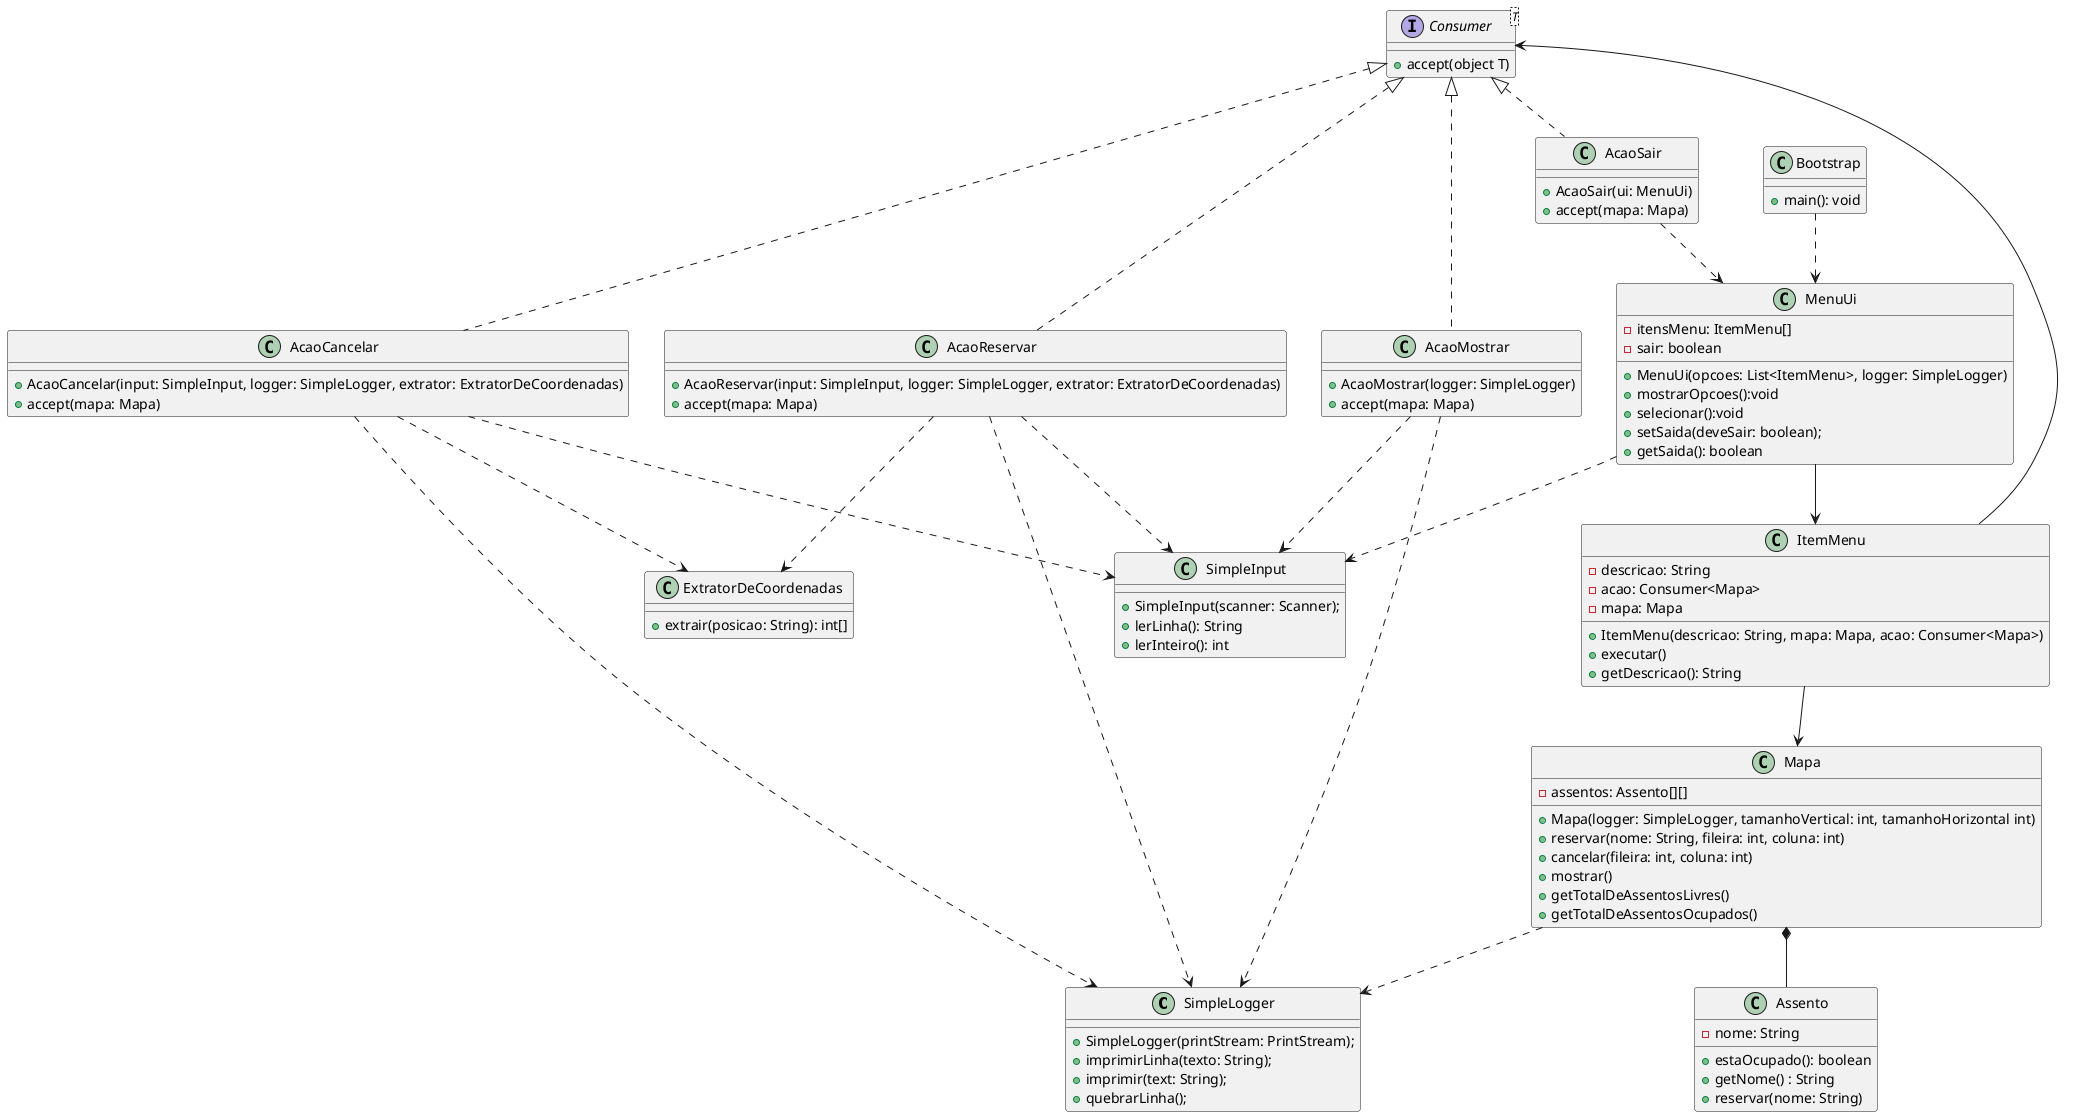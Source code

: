 @startuml cinema

class SimpleLogger {
  + SimpleLogger(printStream: PrintStream);
  + imprimirLinha(texto: String);
  + imprimir(text: String);
  + quebrarLinha();
}

class SimpleInput {
  + SimpleInput(scanner: Scanner);
  + lerLinha(): String
  + lerInteiro(): int
}

class ExtratorDeCoordenadas {
  + extrair(posicao: String): int[]
}

class AcaoCancelar implements Consumer {
  + AcaoCancelar(input: SimpleInput, logger: SimpleLogger, extrator: ExtratorDeCoordenadas)
  + accept(mapa: Mapa)
}

class AcaoMostrar implements Consumer {
  + AcaoMostrar(logger: SimpleLogger)
  + accept(mapa: Mapa)
}

class AcaoReservar implements Consumer {
  + AcaoReservar(input: SimpleInput, logger: SimpleLogger, extrator: ExtratorDeCoordenadas)
  + accept(mapa: Mapa)
}

class AcaoSair implements Consumer {
  + AcaoSair(ui: MenuUi)
  + accept(mapa: Mapa)
}

class Mapa {
  - assentos: Assento[][]
  + Mapa(logger: SimpleLogger, tamanhoVertical: int, tamanhoHorizontal int)
  + reservar(nome: String, fileira: int, coluna: int)
  + cancelar(fileira: int, coluna: int)
  + mostrar()
  + getTotalDeAssentosLivres()
  + getTotalDeAssentosOcupados()
}

class Assento {
  - nome: String
  + estaOcupado(): boolean
  + getNome() : String
  + reservar(nome: String)
}

class Bootstrap {
  + main(): void
}

class MenuUi {
  - itensMenu: ItemMenu[]
  - sair: boolean

  + MenuUi(opcoes: List<ItemMenu>, logger: SimpleLogger)
  + mostrarOpcoes():void 
  + selecionar():void
  + setSaida(deveSair: boolean);
  + getSaida(): boolean
}

class ItemMenu {
  - descricao: String
  - acao: Consumer<Mapa>
  - mapa: Mapa

  + ItemMenu(descricao: String, mapa: Mapa, acao: Consumer<Mapa>)
  + executar()
  + getDescricao(): String
}

interface Consumer<T> {

  + accept(object T)
}


Bootstrap ..> MenuUi
ItemMenu --> Consumer
AcaoCancelar ..> ExtratorDeCoordenadas
AcaoReservar ..> ExtratorDeCoordenadas

AcaoMostrar ..> SimpleLogger
AcaoCancelar ..> SimpleLogger
AcaoReservar ..> SimpleLogger

AcaoSair ..> MenuUi

AcaoMostrar ..> SimpleInput
AcaoCancelar ..> SimpleInput
AcaoReservar ..> SimpleInput



Mapa *-- Assento
MenuUi ..> SimpleInput
Mapa ..> SimpleLogger
MenuUi --> ItemMenu
ItemMenu --> Mapa



@enduml
